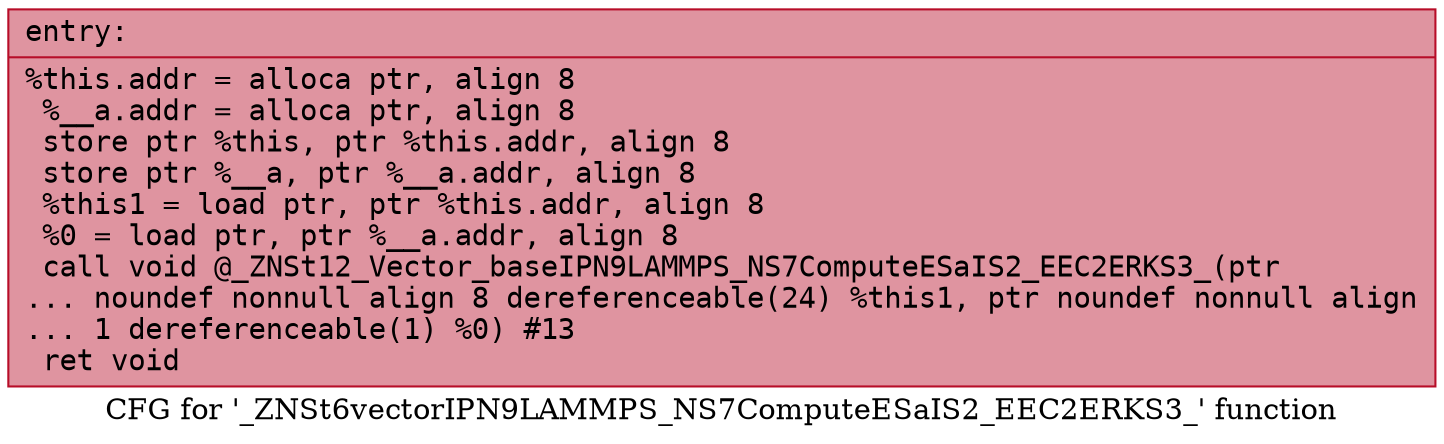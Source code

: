 digraph "CFG for '_ZNSt6vectorIPN9LAMMPS_NS7ComputeESaIS2_EEC2ERKS3_' function" {
	label="CFG for '_ZNSt6vectorIPN9LAMMPS_NS7ComputeESaIS2_EEC2ERKS3_' function";

	Node0x561f1659a460 [shape=record,color="#b70d28ff", style=filled, fillcolor="#b70d2870" fontname="Courier",label="{entry:\l|  %this.addr = alloca ptr, align 8\l  %__a.addr = alloca ptr, align 8\l  store ptr %this, ptr %this.addr, align 8\l  store ptr %__a, ptr %__a.addr, align 8\l  %this1 = load ptr, ptr %this.addr, align 8\l  %0 = load ptr, ptr %__a.addr, align 8\l  call void @_ZNSt12_Vector_baseIPN9LAMMPS_NS7ComputeESaIS2_EEC2ERKS3_(ptr\l... noundef nonnull align 8 dereferenceable(24) %this1, ptr noundef nonnull align\l... 1 dereferenceable(1) %0) #13\l  ret void\l}"];
}
